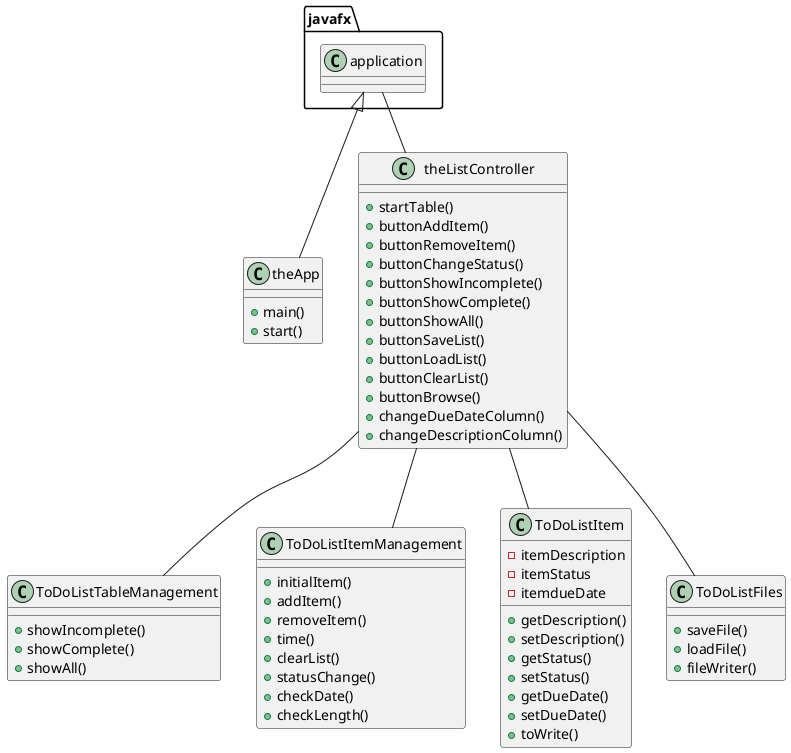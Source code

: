 @startuml
'https://plantuml.com/class-diagram

javafx.application <|-- theApp
javafx.application -- theListController
theListController -- ToDoListTableManagement
theListController -- ToDoListItemManagement
theListController -- ToDoListItem
theListController -- ToDoListFiles

class theApp {
+main()
+start()
}

class theListController {
+startTable()
+buttonAddItem()
+buttonRemoveItem()
+buttonChangeStatus()
+buttonShowIncomplete()
+buttonShowComplete()
+buttonShowAll()
+buttonSaveList()
+buttonLoadList()
+buttonClearList()
+buttonBrowse()
+changeDueDateColumn()
+changeDescriptionColumn()
}

class ToDoListFiles {
+saveFile()
+loadFile()
+fileWriter()
}

class ToDoListItem {
-itemDescription
-itemStatus
-itemdueDate
+getDescription()
+setDescription()
+getStatus()
+setStatus()
+getDueDate()
+setDueDate()
+toWrite()
}

class ToDoListItemManagement {
+initialItem()
+addItem()
+removeItem()
+time()
+clearList()
+statusChange()
+checkDate()
+checkLength()
}

class ToDoListTableManagement {
+showIncomplete()
+showComplete()
+showAll()
}

@enduml